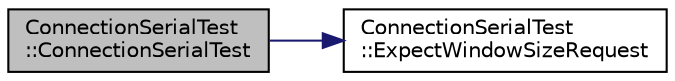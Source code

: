 digraph "ConnectionSerialTest::ConnectionSerialTest"
{
 // INTERACTIVE_SVG=YES
  edge [fontname="Helvetica",fontsize="10",labelfontname="Helvetica",labelfontsize="10"];
  node [fontname="Helvetica",fontsize="10",shape=record];
  rankdir="LR";
  Node0 [label="ConnectionSerialTest\l::ConnectionSerialTest",height=0.2,width=0.4,color="black", fillcolor="grey75", style="filled", fontcolor="black"];
  Node0 -> Node1 [color="midnightblue",fontsize="10",style="solid",fontname="Helvetica"];
  Node1 [label="ConnectionSerialTest\l::ExpectWindowSizeRequest",height=0.2,width=0.4,color="black", fillcolor="white", style="filled",URL="$d9/d48/class_connection_serial_test.html#a37bba74002e31a004ba6d6dd051c9917"];
}
